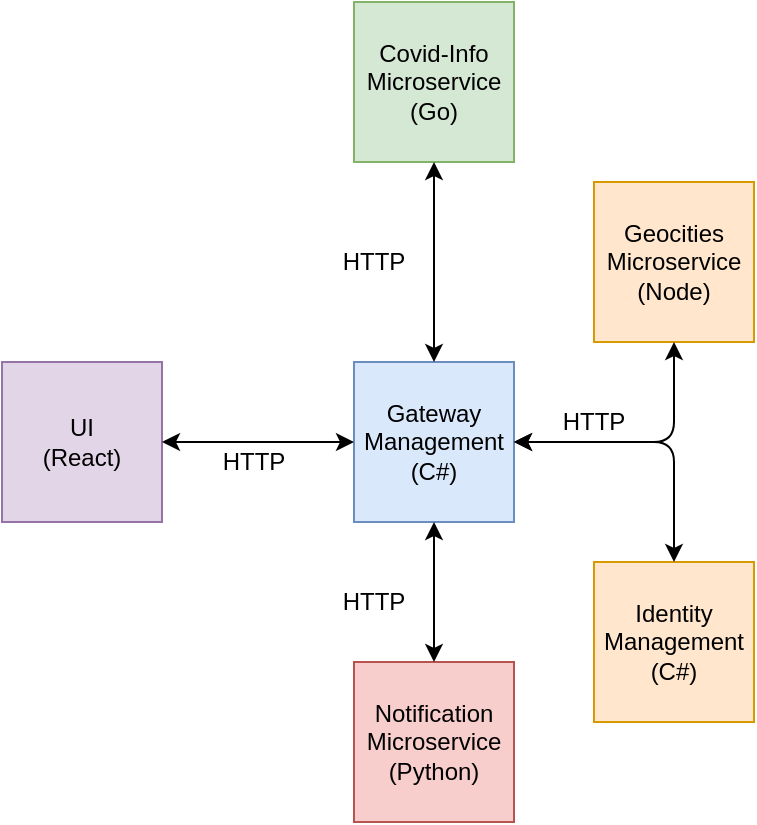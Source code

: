 <mxfile version="22.0.4" type="device">
  <diagram id="3YsFWmxR8JtiOk4lyDoI" name="Page-1">
    <mxGraphModel dx="2074" dy="1182" grid="1" gridSize="10" guides="1" tooltips="1" connect="1" arrows="1" fold="1" page="1" pageScale="1" pageWidth="827" pageHeight="1169" math="0" shadow="0">
      <root>
        <mxCell id="0" />
        <mxCell id="1" parent="0" />
        <mxCell id="MGtGCEG7c4A6rWJ1eTBw-1" value="UI&lt;br&gt;(React)" style="whiteSpace=wrap;html=1;aspect=fixed;fillColor=#e1d5e7;strokeColor=#9673a6;" parent="1" vertex="1">
          <mxGeometry x="244" y="250" width="80" height="80" as="geometry" />
        </mxCell>
        <mxCell id="MGtGCEG7c4A6rWJ1eTBw-2" value="Notification Microservice&lt;br&gt;(Python)" style="whiteSpace=wrap;html=1;aspect=fixed;fillColor=#f8cecc;strokeColor=#b85450;" parent="1" vertex="1">
          <mxGeometry x="420" y="400" width="80" height="80" as="geometry" />
        </mxCell>
        <mxCell id="MGtGCEG7c4A6rWJ1eTBw-3" value="Covid-Info&lt;br&gt;Microservice&lt;br&gt;(Go)" style="whiteSpace=wrap;html=1;aspect=fixed;fillColor=#d5e8d4;strokeColor=#82b366;" parent="1" vertex="1">
          <mxGeometry x="420" y="70" width="80" height="80" as="geometry" />
        </mxCell>
        <mxCell id="MGtGCEG7c4A6rWJ1eTBw-4" value="Gateway&lt;br&gt;Management&lt;br&gt;(C#)" style="whiteSpace=wrap;html=1;aspect=fixed;fillColor=#dae8fc;strokeColor=#6c8ebf;" parent="1" vertex="1">
          <mxGeometry x="420" y="250" width="80" height="80" as="geometry" />
        </mxCell>
        <mxCell id="MGtGCEG7c4A6rWJ1eTBw-6" value="Geocities&lt;br&gt;Microservice&lt;br&gt;(Node)" style="whiteSpace=wrap;html=1;aspect=fixed;fillColor=#ffe6cc;strokeColor=#d79b00;" parent="1" vertex="1">
          <mxGeometry x="540" y="160" width="80" height="80" as="geometry" />
        </mxCell>
        <mxCell id="MGtGCEG7c4A6rWJ1eTBw-9" value="Identity&lt;br&gt;Management&lt;br&gt;(C#)" style="whiteSpace=wrap;html=1;aspect=fixed;fillColor=#ffe6cc;strokeColor=#d79b00;" parent="1" vertex="1">
          <mxGeometry x="540" y="350" width="80" height="80" as="geometry" />
        </mxCell>
        <mxCell id="MGtGCEG7c4A6rWJ1eTBw-10" value="" style="startArrow=classic;endArrow=classic;html=1;exitX=0.5;exitY=1;exitDx=0;exitDy=0;entryX=0.5;entryY=0;entryDx=0;entryDy=0;" parent="1" source="MGtGCEG7c4A6rWJ1eTBw-3" target="MGtGCEG7c4A6rWJ1eTBw-4" edge="1">
          <mxGeometry width="50" height="50" relative="1" as="geometry">
            <mxPoint x="320" y="510" as="sourcePoint" />
            <mxPoint x="240" y="290" as="targetPoint" />
            <Array as="points" />
          </mxGeometry>
        </mxCell>
        <mxCell id="MGtGCEG7c4A6rWJ1eTBw-11" value="" style="endArrow=classic;html=1;exitX=0.5;exitY=1;exitDx=0;exitDy=0;entryX=0.5;entryY=0;entryDx=0;entryDy=0;startArrow=classic;" parent="1" source="MGtGCEG7c4A6rWJ1eTBw-4" target="MGtGCEG7c4A6rWJ1eTBw-2" edge="1">
          <mxGeometry width="50" height="50" relative="1" as="geometry">
            <mxPoint x="150" y="210" as="sourcePoint" />
            <mxPoint x="160" y="360" as="targetPoint" />
            <Array as="points">
              <mxPoint x="460" y="400" />
            </Array>
          </mxGeometry>
        </mxCell>
        <mxCell id="MGtGCEG7c4A6rWJ1eTBw-12" value="HTTP" style="text;html=1;strokeColor=none;fillColor=none;align=center;verticalAlign=middle;whiteSpace=wrap;rounded=0;" parent="1" vertex="1">
          <mxGeometry x="410" y="190" width="40" height="20" as="geometry" />
        </mxCell>
        <mxCell id="MGtGCEG7c4A6rWJ1eTBw-13" value="HTTP" style="text;html=1;strokeColor=none;fillColor=none;align=center;verticalAlign=middle;whiteSpace=wrap;rounded=0;" parent="1" vertex="1">
          <mxGeometry x="410" y="360" width="40" height="20" as="geometry" />
        </mxCell>
        <mxCell id="MGtGCEG7c4A6rWJ1eTBw-16" value="" style="startArrow=classic;endArrow=classic;html=1;exitX=1;exitY=0.5;exitDx=0;exitDy=0;entryX=0;entryY=0.5;entryDx=0;entryDy=0;" parent="1" target="MGtGCEG7c4A6rWJ1eTBw-4" edge="1">
          <mxGeometry width="50" height="50" relative="1" as="geometry">
            <mxPoint x="324" y="290" as="sourcePoint" />
            <mxPoint x="428" y="380" as="targetPoint" />
            <Array as="points">
              <mxPoint x="374" y="290" />
            </Array>
          </mxGeometry>
        </mxCell>
        <mxCell id="MGtGCEG7c4A6rWJ1eTBw-17" value="" style="endArrow=classic;html=1;exitX=0.5;exitY=0;exitDx=0;exitDy=0;entryX=1;entryY=0.5;entryDx=0;entryDy=0;startArrow=classic;" parent="1" source="MGtGCEG7c4A6rWJ1eTBw-9" edge="1">
          <mxGeometry width="50" height="50" relative="1" as="geometry">
            <mxPoint x="644" y="240" as="sourcePoint" />
            <mxPoint x="500" y="290" as="targetPoint" />
            <Array as="points">
              <mxPoint x="580" y="290" />
            </Array>
          </mxGeometry>
        </mxCell>
        <mxCell id="MGtGCEG7c4A6rWJ1eTBw-18" value="" style="endArrow=classic;html=1;exitX=0.5;exitY=1;exitDx=0;exitDy=0;entryX=1;entryY=0.5;entryDx=0;entryDy=0;startArrow=classic;" parent="1" source="MGtGCEG7c4A6rWJ1eTBw-6" edge="1">
          <mxGeometry width="50" height="50" relative="1" as="geometry">
            <mxPoint x="580" y="350" as="sourcePoint" />
            <mxPoint x="500" y="290" as="targetPoint" />
            <Array as="points">
              <mxPoint x="580" y="290" />
            </Array>
          </mxGeometry>
        </mxCell>
        <mxCell id="MGtGCEG7c4A6rWJ1eTBw-19" value="HTTP" style="text;html=1;strokeColor=none;fillColor=none;align=center;verticalAlign=middle;whiteSpace=wrap;rounded=0;" parent="1" vertex="1">
          <mxGeometry x="350" y="290" width="40" height="20" as="geometry" />
        </mxCell>
        <mxCell id="MGtGCEG7c4A6rWJ1eTBw-20" value="HTTP" style="text;html=1;strokeColor=none;fillColor=none;align=center;verticalAlign=middle;whiteSpace=wrap;rounded=0;" parent="1" vertex="1">
          <mxGeometry x="520" y="270" width="40" height="20" as="geometry" />
        </mxCell>
      </root>
    </mxGraphModel>
  </diagram>
</mxfile>
